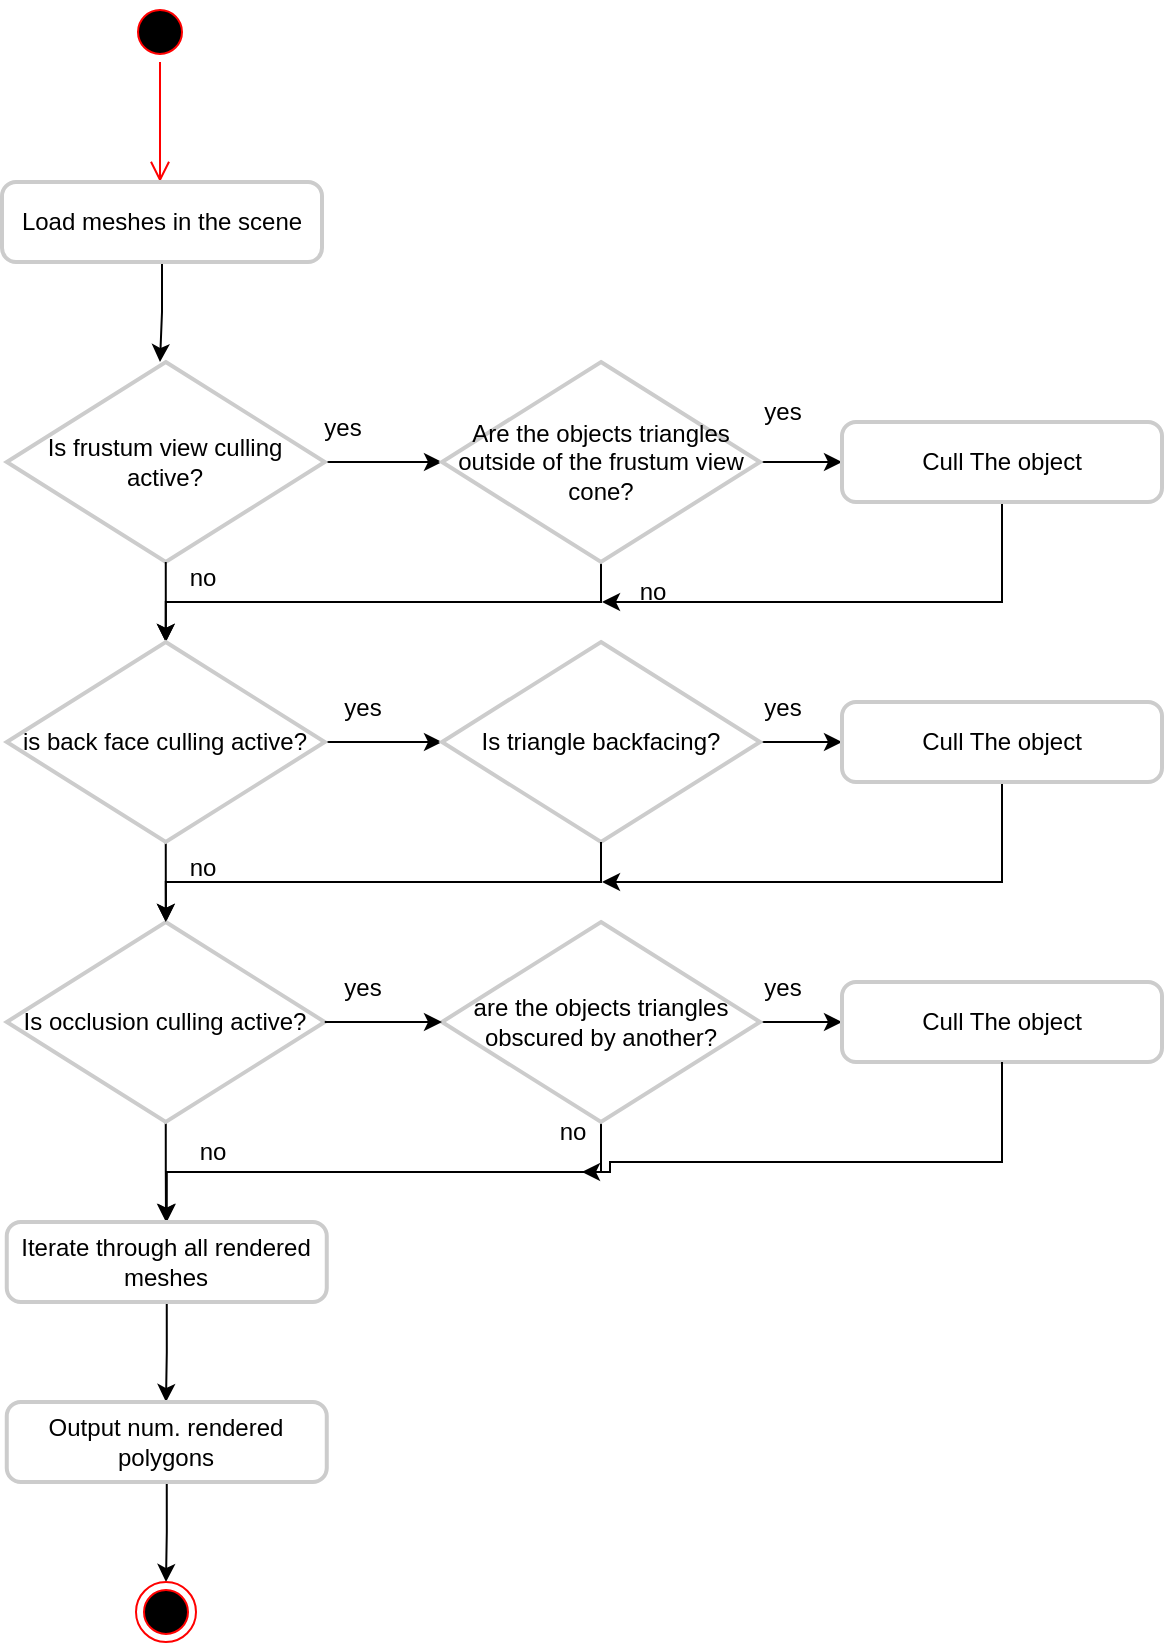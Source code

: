 <mxfile version="24.9.2">
  <diagram name="Page-1" id="4POTmi9QzWOw7f_Mq91H">
    <mxGraphModel dx="1461" dy="652" grid="1" gridSize="10" guides="1" tooltips="1" connect="1" arrows="1" fold="1" page="1" pageScale="1" pageWidth="827" pageHeight="1169" math="0" shadow="0">
      <root>
        <mxCell id="0" />
        <mxCell id="1" parent="0" />
        <mxCell id="c-jw04XggQlRKkxN94m9-1" value="" style="ellipse;html=1;shape=startState;fillColor=#000000;strokeColor=#ff0000;" vertex="1" parent="1">
          <mxGeometry x="384" y="40" width="30" height="30" as="geometry" />
        </mxCell>
        <mxCell id="c-jw04XggQlRKkxN94m9-2" value="" style="edgeStyle=orthogonalEdgeStyle;html=1;verticalAlign=bottom;endArrow=open;endSize=8;strokeColor=#ff0000;rounded=0;" edge="1" source="c-jw04XggQlRKkxN94m9-1" parent="1">
          <mxGeometry relative="1" as="geometry">
            <mxPoint x="399" y="130" as="targetPoint" />
          </mxGeometry>
        </mxCell>
        <mxCell id="c-jw04XggQlRKkxN94m9-10" style="edgeStyle=orthogonalEdgeStyle;rounded=0;orthogonalLoop=1;jettySize=auto;html=1;exitX=0.5;exitY=1;exitDx=0;exitDy=0;" edge="1" parent="1" source="c-jw04XggQlRKkxN94m9-9">
          <mxGeometry relative="1" as="geometry">
            <mxPoint x="399" y="220" as="targetPoint" />
          </mxGeometry>
        </mxCell>
        <mxCell id="c-jw04XggQlRKkxN94m9-9" value="Load meshes in the scene" style="rounded=1;whiteSpace=wrap;html=1;absoluteArcSize=1;arcSize=14;strokeWidth=2;strokeColor=#CCCCCC;" vertex="1" parent="1">
          <mxGeometry x="320" y="130" width="160" height="40" as="geometry" />
        </mxCell>
        <mxCell id="c-jw04XggQlRKkxN94m9-33" style="edgeStyle=orthogonalEdgeStyle;rounded=0;orthogonalLoop=1;jettySize=auto;html=1;exitX=1;exitY=0.5;exitDx=0;exitDy=0;exitPerimeter=0;" edge="1" parent="1" source="c-jw04XggQlRKkxN94m9-11">
          <mxGeometry relative="1" as="geometry">
            <mxPoint x="540" y="270" as="targetPoint" />
          </mxGeometry>
        </mxCell>
        <mxCell id="c-jw04XggQlRKkxN94m9-11" value="Is frustum view culling active?" style="strokeWidth=2;html=1;shape=mxgraph.flowchart.decision;whiteSpace=wrap;strokeColor=#CCCCCC;" vertex="1" parent="1">
          <mxGeometry x="322.38" y="220" width="159" height="100" as="geometry" />
        </mxCell>
        <mxCell id="c-jw04XggQlRKkxN94m9-13" value="no&lt;div&gt;&lt;br&gt;&lt;/div&gt;" style="text;html=1;align=center;verticalAlign=middle;resizable=0;points=[];autosize=1;strokeColor=none;fillColor=none;" vertex="1" parent="1">
          <mxGeometry x="400" y="315" width="40" height="40" as="geometry" />
        </mxCell>
        <mxCell id="c-jw04XggQlRKkxN94m9-15" value="yes" style="text;html=1;align=center;verticalAlign=middle;resizable=0;points=[];autosize=1;strokeColor=none;fillColor=none;" vertex="1" parent="1">
          <mxGeometry x="470" y="238" width="40" height="30" as="geometry" />
        </mxCell>
        <mxCell id="c-jw04XggQlRKkxN94m9-18" style="edgeStyle=orthogonalEdgeStyle;rounded=0;orthogonalLoop=1;jettySize=auto;html=1;exitX=0.5;exitY=1;exitDx=0;exitDy=0;exitPerimeter=0;entryX=0.5;entryY=0;entryDx=0;entryDy=0;entryPerimeter=0;" edge="1" parent="1" source="c-jw04XggQlRKkxN94m9-11">
          <mxGeometry relative="1" as="geometry">
            <mxPoint x="401.885" y="360" as="targetPoint" />
          </mxGeometry>
        </mxCell>
        <mxCell id="c-jw04XggQlRKkxN94m9-35" style="edgeStyle=orthogonalEdgeStyle;rounded=0;orthogonalLoop=1;jettySize=auto;html=1;exitX=1;exitY=0.5;exitDx=0;exitDy=0;exitPerimeter=0;" edge="1" parent="1" source="c-jw04XggQlRKkxN94m9-34">
          <mxGeometry relative="1" as="geometry">
            <mxPoint x="740" y="270" as="targetPoint" />
          </mxGeometry>
        </mxCell>
        <mxCell id="c-jw04XggQlRKkxN94m9-38" style="edgeStyle=orthogonalEdgeStyle;rounded=0;orthogonalLoop=1;jettySize=auto;html=1;exitX=0.5;exitY=1;exitDx=0;exitDy=0;exitPerimeter=0;" edge="1" parent="1" source="c-jw04XggQlRKkxN94m9-34" target="c-jw04XggQlRKkxN94m9-40">
          <mxGeometry relative="1" as="geometry">
            <mxPoint x="620" y="360" as="targetPoint" />
          </mxGeometry>
        </mxCell>
        <mxCell id="c-jw04XggQlRKkxN94m9-34" value="Are the objects triangles outside of the frustum view cone?" style="strokeWidth=2;html=1;shape=mxgraph.flowchart.decision;whiteSpace=wrap;strokeColor=#CCCCCC;" vertex="1" parent="1">
          <mxGeometry x="540" y="220" width="159" height="100" as="geometry" />
        </mxCell>
        <mxCell id="c-jw04XggQlRKkxN94m9-36" value="yes" style="text;html=1;align=center;verticalAlign=middle;resizable=0;points=[];autosize=1;strokeColor=none;fillColor=none;" vertex="1" parent="1">
          <mxGeometry x="690" y="230" width="40" height="30" as="geometry" />
        </mxCell>
        <mxCell id="c-jw04XggQlRKkxN94m9-41" style="edgeStyle=orthogonalEdgeStyle;rounded=0;orthogonalLoop=1;jettySize=auto;html=1;exitX=0.5;exitY=1;exitDx=0;exitDy=0;" edge="1" parent="1" source="c-jw04XggQlRKkxN94m9-37">
          <mxGeometry relative="1" as="geometry">
            <mxPoint x="620" y="340" as="targetPoint" />
            <Array as="points">
              <mxPoint x="820" y="340" />
            </Array>
          </mxGeometry>
        </mxCell>
        <mxCell id="c-jw04XggQlRKkxN94m9-37" value="Cull The object" style="rounded=1;whiteSpace=wrap;html=1;absoluteArcSize=1;arcSize=14;strokeWidth=2;strokeColor=#CCCCCC;" vertex="1" parent="1">
          <mxGeometry x="740" y="250" width="160" height="40" as="geometry" />
        </mxCell>
        <mxCell id="c-jw04XggQlRKkxN94m9-39" value="no" style="text;html=1;align=center;verticalAlign=middle;resizable=0;points=[];autosize=1;strokeColor=none;fillColor=none;" vertex="1" parent="1">
          <mxGeometry x="625" y="320" width="40" height="30" as="geometry" />
        </mxCell>
        <mxCell id="c-jw04XggQlRKkxN94m9-42" style="edgeStyle=orthogonalEdgeStyle;rounded=0;orthogonalLoop=1;jettySize=auto;html=1;exitX=1;exitY=0.5;exitDx=0;exitDy=0;exitPerimeter=0;" edge="1" parent="1" source="c-jw04XggQlRKkxN94m9-40">
          <mxGeometry relative="1" as="geometry">
            <mxPoint x="540" y="410" as="targetPoint" />
          </mxGeometry>
        </mxCell>
        <mxCell id="c-jw04XggQlRKkxN94m9-44" style="edgeStyle=orthogonalEdgeStyle;rounded=0;orthogonalLoop=1;jettySize=auto;html=1;exitX=0.5;exitY=1;exitDx=0;exitDy=0;exitPerimeter=0;" edge="1" parent="1" source="c-jw04XggQlRKkxN94m9-40">
          <mxGeometry relative="1" as="geometry">
            <mxPoint x="402" y="500" as="targetPoint" />
          </mxGeometry>
        </mxCell>
        <mxCell id="c-jw04XggQlRKkxN94m9-40" value="is back face culling active?" style="strokeWidth=2;html=1;shape=mxgraph.flowchart.decision;whiteSpace=wrap;strokeColor=#CCCCCC;" vertex="1" parent="1">
          <mxGeometry x="322.38" y="360" width="159" height="100" as="geometry" />
        </mxCell>
        <mxCell id="c-jw04XggQlRKkxN94m9-43" value="yes" style="text;html=1;align=center;verticalAlign=middle;resizable=0;points=[];autosize=1;strokeColor=none;fillColor=none;" vertex="1" parent="1">
          <mxGeometry x="480" y="378" width="40" height="30" as="geometry" />
        </mxCell>
        <mxCell id="c-jw04XggQlRKkxN94m9-45" value="no" style="text;html=1;align=center;verticalAlign=middle;resizable=0;points=[];autosize=1;strokeColor=none;fillColor=none;" vertex="1" parent="1">
          <mxGeometry x="400" y="458" width="40" height="30" as="geometry" />
        </mxCell>
        <mxCell id="c-jw04XggQlRKkxN94m9-47" style="edgeStyle=orthogonalEdgeStyle;rounded=0;orthogonalLoop=1;jettySize=auto;html=1;exitX=1;exitY=0.5;exitDx=0;exitDy=0;exitPerimeter=0;" edge="1" parent="1" source="c-jw04XggQlRKkxN94m9-46">
          <mxGeometry relative="1" as="geometry">
            <mxPoint x="740" y="410" as="targetPoint" />
          </mxGeometry>
        </mxCell>
        <mxCell id="c-jw04XggQlRKkxN94m9-46" value="Is triangle backfacing?" style="strokeWidth=2;html=1;shape=mxgraph.flowchart.decision;whiteSpace=wrap;strokeColor=#CCCCCC;" vertex="1" parent="1">
          <mxGeometry x="540" y="360" width="159" height="100" as="geometry" />
        </mxCell>
        <mxCell id="c-jw04XggQlRKkxN94m9-48" value="yes" style="text;html=1;align=center;verticalAlign=middle;resizable=0;points=[];autosize=1;strokeColor=none;fillColor=none;" vertex="1" parent="1">
          <mxGeometry x="690" y="378" width="40" height="30" as="geometry" />
        </mxCell>
        <mxCell id="c-jw04XggQlRKkxN94m9-57" style="edgeStyle=orthogonalEdgeStyle;rounded=0;orthogonalLoop=1;jettySize=auto;html=1;exitX=0.5;exitY=1;exitDx=0;exitDy=0;" edge="1" parent="1" source="c-jw04XggQlRKkxN94m9-49">
          <mxGeometry relative="1" as="geometry">
            <mxPoint x="620" y="480" as="targetPoint" />
            <Array as="points">
              <mxPoint x="820" y="480" />
            </Array>
          </mxGeometry>
        </mxCell>
        <mxCell id="c-jw04XggQlRKkxN94m9-49" value="Cull The object" style="rounded=1;whiteSpace=wrap;html=1;absoluteArcSize=1;arcSize=14;strokeWidth=2;strokeColor=#CCCCCC;" vertex="1" parent="1">
          <mxGeometry x="740" y="390" width="160" height="40" as="geometry" />
        </mxCell>
        <mxCell id="c-jw04XggQlRKkxN94m9-51" style="edgeStyle=orthogonalEdgeStyle;rounded=0;orthogonalLoop=1;jettySize=auto;html=1;exitX=0.5;exitY=1;exitDx=0;exitDy=0;exitPerimeter=0;" edge="1" parent="1" source="c-jw04XggQlRKkxN94m9-50">
          <mxGeometry relative="1" as="geometry">
            <mxPoint x="402" y="650" as="targetPoint" />
          </mxGeometry>
        </mxCell>
        <mxCell id="c-jw04XggQlRKkxN94m9-50" value="Is occlusion culling active?" style="strokeWidth=2;html=1;shape=mxgraph.flowchart.decision;whiteSpace=wrap;strokeColor=#CCCCCC;" vertex="1" parent="1">
          <mxGeometry x="322.38" y="500" width="159" height="100" as="geometry" />
        </mxCell>
        <mxCell id="c-jw04XggQlRKkxN94m9-58" style="edgeStyle=orthogonalEdgeStyle;rounded=0;orthogonalLoop=1;jettySize=auto;html=1;exitX=1;exitY=0.5;exitDx=0;exitDy=0;exitPerimeter=0;" edge="1" parent="1" source="c-jw04XggQlRKkxN94m9-52">
          <mxGeometry relative="1" as="geometry">
            <mxPoint x="740" y="550" as="targetPoint" />
          </mxGeometry>
        </mxCell>
        <mxCell id="c-jw04XggQlRKkxN94m9-60" style="edgeStyle=orthogonalEdgeStyle;rounded=0;orthogonalLoop=1;jettySize=auto;html=1;exitX=0.5;exitY=1;exitDx=0;exitDy=0;exitPerimeter=0;entryX=0.5;entryY=0;entryDx=0;entryDy=0;" edge="1" parent="1" source="c-jw04XggQlRKkxN94m9-52" target="c-jw04XggQlRKkxN94m9-64">
          <mxGeometry relative="1" as="geometry">
            <mxPoint x="620" y="650" as="targetPoint" />
          </mxGeometry>
        </mxCell>
        <mxCell id="c-jw04XggQlRKkxN94m9-52" value="are the objects triangles obscured by another?" style="strokeWidth=2;html=1;shape=mxgraph.flowchart.decision;whiteSpace=wrap;strokeColor=#CCCCCC;" vertex="1" parent="1">
          <mxGeometry x="540" y="500" width="159" height="100" as="geometry" />
        </mxCell>
        <mxCell id="c-jw04XggQlRKkxN94m9-53" style="edgeStyle=orthogonalEdgeStyle;rounded=0;orthogonalLoop=1;jettySize=auto;html=1;exitX=1;exitY=0.5;exitDx=0;exitDy=0;exitPerimeter=0;entryX=0;entryY=0.5;entryDx=0;entryDy=0;entryPerimeter=0;" edge="1" parent="1" source="c-jw04XggQlRKkxN94m9-50" target="c-jw04XggQlRKkxN94m9-52">
          <mxGeometry relative="1" as="geometry" />
        </mxCell>
        <mxCell id="c-jw04XggQlRKkxN94m9-54" value="yes" style="text;html=1;align=center;verticalAlign=middle;resizable=0;points=[];autosize=1;strokeColor=none;fillColor=none;" vertex="1" parent="1">
          <mxGeometry x="480" y="518" width="40" height="30" as="geometry" />
        </mxCell>
        <mxCell id="c-jw04XggQlRKkxN94m9-55" value="no" style="text;html=1;align=center;verticalAlign=middle;resizable=0;points=[];autosize=1;strokeColor=none;fillColor=none;" vertex="1" parent="1">
          <mxGeometry x="405" y="600" width="40" height="30" as="geometry" />
        </mxCell>
        <mxCell id="c-jw04XggQlRKkxN94m9-56" style="edgeStyle=orthogonalEdgeStyle;rounded=0;orthogonalLoop=1;jettySize=auto;html=1;exitX=0.5;exitY=1;exitDx=0;exitDy=0;exitPerimeter=0;entryX=0.5;entryY=0;entryDx=0;entryDy=0;entryPerimeter=0;" edge="1" parent="1" source="c-jw04XggQlRKkxN94m9-46" target="c-jw04XggQlRKkxN94m9-50">
          <mxGeometry relative="1" as="geometry" />
        </mxCell>
        <mxCell id="c-jw04XggQlRKkxN94m9-59" value="yes" style="text;html=1;align=center;verticalAlign=middle;resizable=0;points=[];autosize=1;strokeColor=none;fillColor=none;" vertex="1" parent="1">
          <mxGeometry x="690" y="518" width="40" height="30" as="geometry" />
        </mxCell>
        <mxCell id="c-jw04XggQlRKkxN94m9-61" value="no" style="text;html=1;align=center;verticalAlign=middle;resizable=0;points=[];autosize=1;strokeColor=none;fillColor=none;" vertex="1" parent="1">
          <mxGeometry x="585" y="590" width="40" height="30" as="geometry" />
        </mxCell>
        <mxCell id="c-jw04XggQlRKkxN94m9-62" value="Cull The object" style="rounded=1;whiteSpace=wrap;html=1;absoluteArcSize=1;arcSize=14;strokeWidth=2;strokeColor=#CCCCCC;" vertex="1" parent="1">
          <mxGeometry x="740" y="530" width="160" height="40" as="geometry" />
        </mxCell>
        <mxCell id="c-jw04XggQlRKkxN94m9-65" style="edgeStyle=orthogonalEdgeStyle;rounded=0;orthogonalLoop=1;jettySize=auto;html=1;exitX=0.5;exitY=1;exitDx=0;exitDy=0;" edge="1" parent="1" source="c-jw04XggQlRKkxN94m9-64">
          <mxGeometry relative="1" as="geometry">
            <mxPoint x="402" y="740" as="targetPoint" />
          </mxGeometry>
        </mxCell>
        <mxCell id="c-jw04XggQlRKkxN94m9-64" value="Iterate through all rendered meshes" style="rounded=1;whiteSpace=wrap;html=1;absoluteArcSize=1;arcSize=14;strokeWidth=2;strokeColor=#CCCCCC;" vertex="1" parent="1">
          <mxGeometry x="322.38" y="650" width="160" height="40" as="geometry" />
        </mxCell>
        <mxCell id="c-jw04XggQlRKkxN94m9-69" style="edgeStyle=orthogonalEdgeStyle;rounded=0;orthogonalLoop=1;jettySize=auto;html=1;exitX=0.5;exitY=1;exitDx=0;exitDy=0;" edge="1" parent="1" source="c-jw04XggQlRKkxN94m9-66">
          <mxGeometry relative="1" as="geometry">
            <mxPoint x="402" y="830" as="targetPoint" />
          </mxGeometry>
        </mxCell>
        <mxCell id="c-jw04XggQlRKkxN94m9-66" value="Output num. rendered polygons" style="rounded=1;whiteSpace=wrap;html=1;absoluteArcSize=1;arcSize=14;strokeWidth=2;strokeColor=#CCCCCC;" vertex="1" parent="1">
          <mxGeometry x="322.38" y="740" width="160" height="40" as="geometry" />
        </mxCell>
        <mxCell id="c-jw04XggQlRKkxN94m9-68" style="edgeStyle=orthogonalEdgeStyle;rounded=0;orthogonalLoop=1;jettySize=auto;html=1;exitX=0.5;exitY=1;exitDx=0;exitDy=0;" edge="1" parent="1" source="c-jw04XggQlRKkxN94m9-62">
          <mxGeometry relative="1" as="geometry">
            <mxPoint x="610" y="625" as="targetPoint" />
            <Array as="points">
              <mxPoint x="820" y="620" />
              <mxPoint x="624" y="620" />
            </Array>
          </mxGeometry>
        </mxCell>
        <mxCell id="c-jw04XggQlRKkxN94m9-70" value="" style="ellipse;html=1;shape=endState;fillColor=#000000;strokeColor=#ff0000;" vertex="1" parent="1">
          <mxGeometry x="387" y="830" width="30" height="30" as="geometry" />
        </mxCell>
      </root>
    </mxGraphModel>
  </diagram>
</mxfile>
